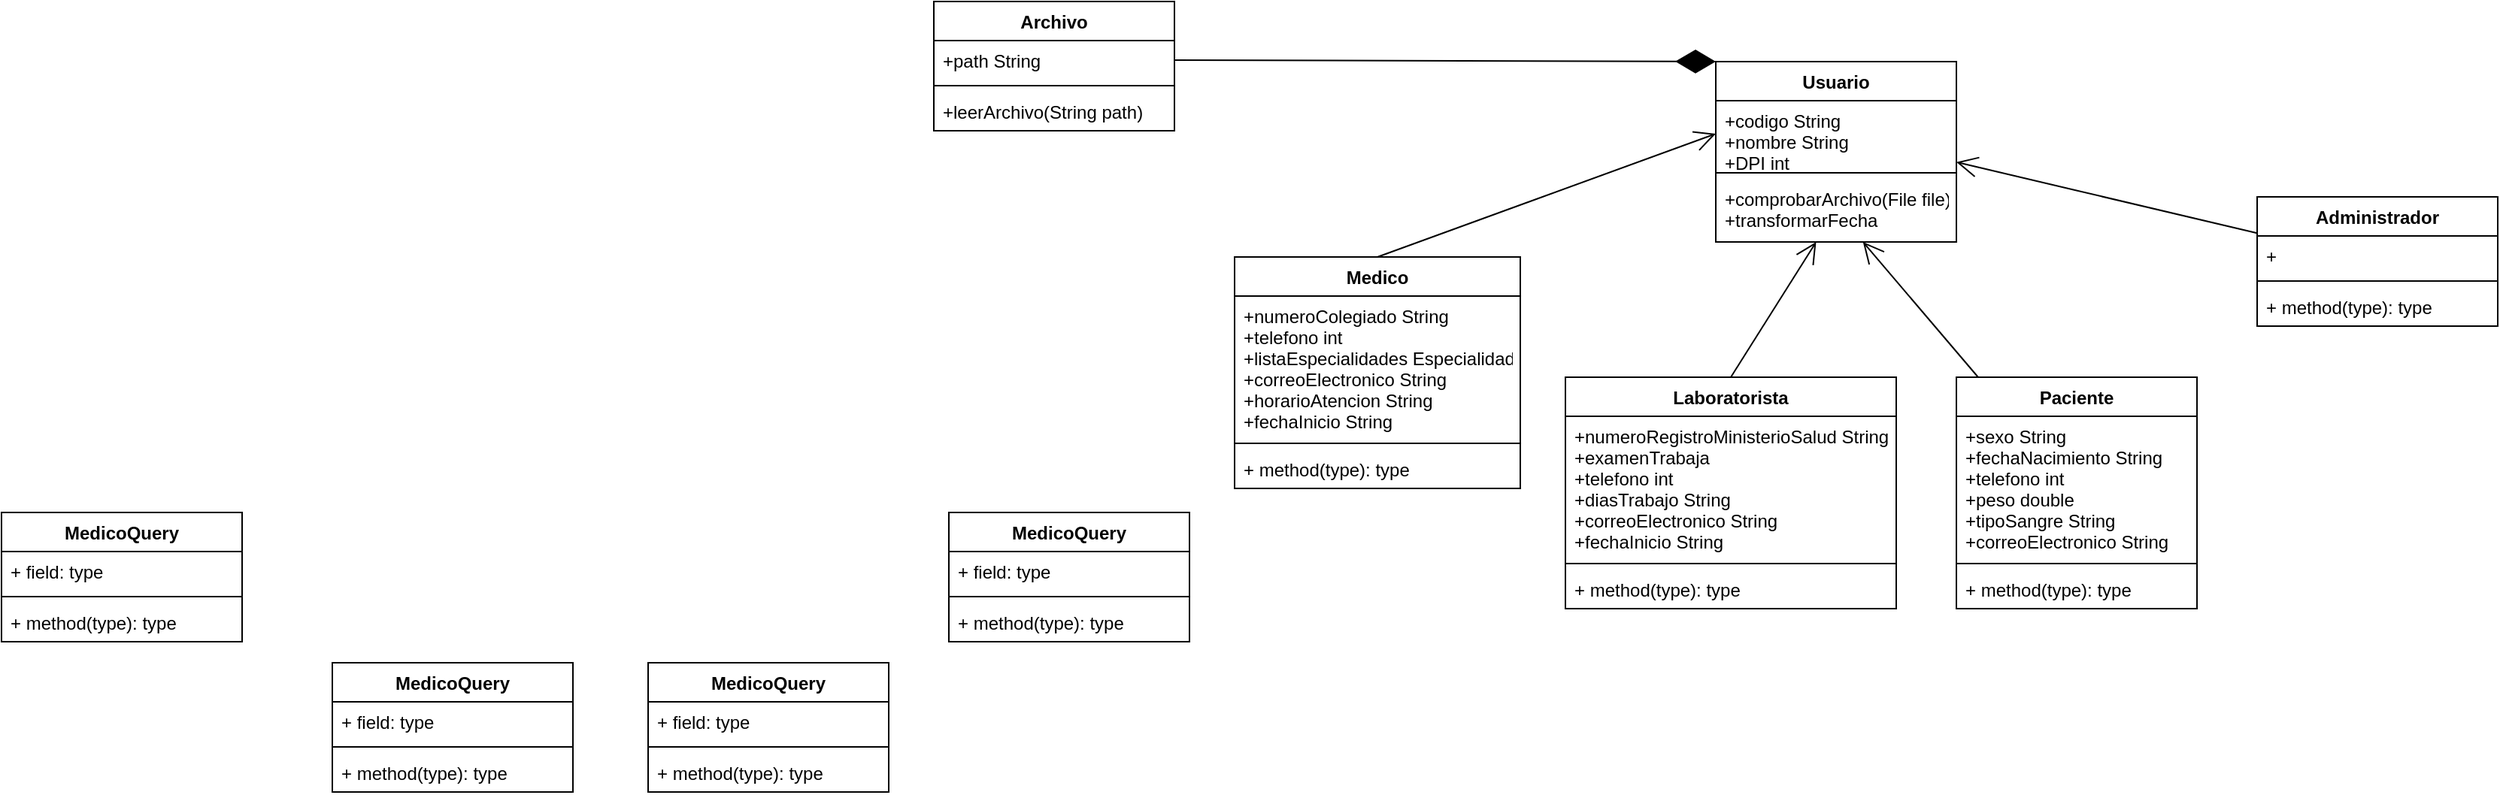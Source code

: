 <mxfile version="13.7.5" type="device"><diagram id="S-KvY3aC6ULpzWA8fwf4" name="Page-1"><mxGraphModel dx="1698" dy="948" grid="1" gridSize="10" guides="1" tooltips="1" connect="1" arrows="1" fold="1" page="1" pageScale="1" pageWidth="850" pageHeight="1100" math="0" shadow="0"><root><mxCell id="0"/><mxCell id="1" parent="0"/><mxCell id="m0LuKjBMokRddU4XmBWT-2" value="Usuario" style="swimlane;fontStyle=1;align=center;verticalAlign=top;childLayout=stackLayout;horizontal=1;startSize=26;horizontalStack=0;resizeParent=1;resizeParentMax=0;resizeLast=0;collapsible=1;marginBottom=0;" vertex="1" parent="1"><mxGeometry x="310" y="50" width="160" height="120" as="geometry"/></mxCell><mxCell id="m0LuKjBMokRddU4XmBWT-3" value="+codigo String&#10;+nombre String&#10;+DPI int" style="text;strokeColor=none;fillColor=none;align=left;verticalAlign=top;spacingLeft=4;spacingRight=4;overflow=hidden;rotatable=0;points=[[0,0.5],[1,0.5]];portConstraint=eastwest;" vertex="1" parent="m0LuKjBMokRddU4XmBWT-2"><mxGeometry y="26" width="160" height="44" as="geometry"/></mxCell><mxCell id="m0LuKjBMokRddU4XmBWT-4" value="" style="line;strokeWidth=1;fillColor=none;align=left;verticalAlign=middle;spacingTop=-1;spacingLeft=3;spacingRight=3;rotatable=0;labelPosition=right;points=[];portConstraint=eastwest;" vertex="1" parent="m0LuKjBMokRddU4XmBWT-2"><mxGeometry y="70" width="160" height="8" as="geometry"/></mxCell><mxCell id="m0LuKjBMokRddU4XmBWT-5" value="+comprobarArchivo(File file)&#10;+transformarFecha" style="text;strokeColor=none;fillColor=none;align=left;verticalAlign=top;spacingLeft=4;spacingRight=4;overflow=hidden;rotatable=0;points=[[0,0.5],[1,0.5]];portConstraint=eastwest;" vertex="1" parent="m0LuKjBMokRddU4XmBWT-2"><mxGeometry y="78" width="160" height="42" as="geometry"/></mxCell><mxCell id="m0LuKjBMokRddU4XmBWT-10" value="Laboratorista" style="swimlane;fontStyle=1;align=center;verticalAlign=top;childLayout=stackLayout;horizontal=1;startSize=26;horizontalStack=0;resizeParent=1;resizeParentMax=0;resizeLast=0;collapsible=1;marginBottom=0;" vertex="1" parent="1"><mxGeometry x="210" y="260" width="220" height="154" as="geometry"/></mxCell><mxCell id="m0LuKjBMokRddU4XmBWT-11" value="+numeroRegistroMinisterioSalud String&#10;+examenTrabaja&#10;+telefono int&#10;+diasTrabajo String&#10;+correoElectronico String&#10;+fechaInicio String" style="text;strokeColor=none;fillColor=none;align=left;verticalAlign=top;spacingLeft=4;spacingRight=4;overflow=hidden;rotatable=0;points=[[0,0.5],[1,0.5]];portConstraint=eastwest;" vertex="1" parent="m0LuKjBMokRddU4XmBWT-10"><mxGeometry y="26" width="220" height="94" as="geometry"/></mxCell><mxCell id="m0LuKjBMokRddU4XmBWT-12" value="" style="line;strokeWidth=1;fillColor=none;align=left;verticalAlign=middle;spacingTop=-1;spacingLeft=3;spacingRight=3;rotatable=0;labelPosition=right;points=[];portConstraint=eastwest;" vertex="1" parent="m0LuKjBMokRddU4XmBWT-10"><mxGeometry y="120" width="220" height="8" as="geometry"/></mxCell><mxCell id="m0LuKjBMokRddU4XmBWT-13" value="+ method(type): type" style="text;strokeColor=none;fillColor=none;align=left;verticalAlign=top;spacingLeft=4;spacingRight=4;overflow=hidden;rotatable=0;points=[[0,0.5],[1,0.5]];portConstraint=eastwest;" vertex="1" parent="m0LuKjBMokRddU4XmBWT-10"><mxGeometry y="128" width="220" height="26" as="geometry"/></mxCell><mxCell id="m0LuKjBMokRddU4XmBWT-14" value="Paciente" style="swimlane;fontStyle=1;align=center;verticalAlign=top;childLayout=stackLayout;horizontal=1;startSize=26;horizontalStack=0;resizeParent=1;resizeParentMax=0;resizeLast=0;collapsible=1;marginBottom=0;" vertex="1" parent="1"><mxGeometry x="470" y="260" width="160" height="154" as="geometry"/></mxCell><mxCell id="m0LuKjBMokRddU4XmBWT-15" value="+sexo String&#10;+fechaNacimiento String&#10;+telefono int&#10;+peso double&#10;+tipoSangre String&#10;+correoElectronico String" style="text;strokeColor=none;fillColor=none;align=left;verticalAlign=top;spacingLeft=4;spacingRight=4;overflow=hidden;rotatable=0;points=[[0,0.5],[1,0.5]];portConstraint=eastwest;" vertex="1" parent="m0LuKjBMokRddU4XmBWT-14"><mxGeometry y="26" width="160" height="94" as="geometry"/></mxCell><mxCell id="m0LuKjBMokRddU4XmBWT-16" value="" style="line;strokeWidth=1;fillColor=none;align=left;verticalAlign=middle;spacingTop=-1;spacingLeft=3;spacingRight=3;rotatable=0;labelPosition=right;points=[];portConstraint=eastwest;" vertex="1" parent="m0LuKjBMokRddU4XmBWT-14"><mxGeometry y="120" width="160" height="8" as="geometry"/></mxCell><mxCell id="m0LuKjBMokRddU4XmBWT-17" value="+ method(type): type" style="text;strokeColor=none;fillColor=none;align=left;verticalAlign=top;spacingLeft=4;spacingRight=4;overflow=hidden;rotatable=0;points=[[0,0.5],[1,0.5]];portConstraint=eastwest;" vertex="1" parent="m0LuKjBMokRddU4XmBWT-14"><mxGeometry y="128" width="160" height="26" as="geometry"/></mxCell><mxCell id="m0LuKjBMokRddU4XmBWT-18" value="Administrador" style="swimlane;fontStyle=1;align=center;verticalAlign=top;childLayout=stackLayout;horizontal=1;startSize=26;horizontalStack=0;resizeParent=1;resizeParentMax=0;resizeLast=0;collapsible=1;marginBottom=0;" vertex="1" parent="1"><mxGeometry x="670" y="140" width="160" height="86" as="geometry"/></mxCell><mxCell id="m0LuKjBMokRddU4XmBWT-19" value="+" style="text;strokeColor=none;fillColor=none;align=left;verticalAlign=top;spacingLeft=4;spacingRight=4;overflow=hidden;rotatable=0;points=[[0,0.5],[1,0.5]];portConstraint=eastwest;" vertex="1" parent="m0LuKjBMokRddU4XmBWT-18"><mxGeometry y="26" width="160" height="26" as="geometry"/></mxCell><mxCell id="m0LuKjBMokRddU4XmBWT-20" value="" style="line;strokeWidth=1;fillColor=none;align=left;verticalAlign=middle;spacingTop=-1;spacingLeft=3;spacingRight=3;rotatable=0;labelPosition=right;points=[];portConstraint=eastwest;" vertex="1" parent="m0LuKjBMokRddU4XmBWT-18"><mxGeometry y="52" width="160" height="8" as="geometry"/></mxCell><mxCell id="m0LuKjBMokRddU4XmBWT-21" value="+ method(type): type" style="text;strokeColor=none;fillColor=none;align=left;verticalAlign=top;spacingLeft=4;spacingRight=4;overflow=hidden;rotatable=0;points=[[0,0.5],[1,0.5]];portConstraint=eastwest;" vertex="1" parent="m0LuKjBMokRddU4XmBWT-18"><mxGeometry y="60" width="160" height="26" as="geometry"/></mxCell><mxCell id="m0LuKjBMokRddU4XmBWT-22" value="" style="endArrow=open;endFill=1;endSize=12;html=1;entryX=0;entryY=0.5;entryDx=0;entryDy=0;exitX=0.5;exitY=0;exitDx=0;exitDy=0;" edge="1" parent="1" source="m0LuKjBMokRddU4XmBWT-6" target="m0LuKjBMokRddU4XmBWT-3"><mxGeometry width="160" relative="1" as="geometry"><mxPoint x="110" y="120" as="sourcePoint"/><mxPoint x="270" y="120" as="targetPoint"/></mxGeometry></mxCell><mxCell id="m0LuKjBMokRddU4XmBWT-23" value="" style="endArrow=open;endFill=1;endSize=12;html=1;exitX=0.5;exitY=0;exitDx=0;exitDy=0;" edge="1" parent="1" source="m0LuKjBMokRddU4XmBWT-10" target="m0LuKjBMokRddU4XmBWT-5"><mxGeometry width="160" relative="1" as="geometry"><mxPoint x="330" y="230" as="sourcePoint"/><mxPoint x="490" y="230" as="targetPoint"/></mxGeometry></mxCell><mxCell id="m0LuKjBMokRddU4XmBWT-25" value="" style="endArrow=open;endFill=1;endSize=12;html=1;" edge="1" parent="1" source="m0LuKjBMokRddU4XmBWT-14" target="m0LuKjBMokRddU4XmBWT-5"><mxGeometry width="160" relative="1" as="geometry"><mxPoint x="540" y="200" as="sourcePoint"/><mxPoint x="700" y="200" as="targetPoint"/></mxGeometry></mxCell><mxCell id="m0LuKjBMokRddU4XmBWT-26" value="" style="endArrow=open;endFill=1;endSize=12;html=1;" edge="1" parent="1" source="m0LuKjBMokRddU4XmBWT-18" target="m0LuKjBMokRddU4XmBWT-3"><mxGeometry width="160" relative="1" as="geometry"><mxPoint x="600" y="150" as="sourcePoint"/><mxPoint x="760" y="150" as="targetPoint"/></mxGeometry></mxCell><mxCell id="m0LuKjBMokRddU4XmBWT-6" value="Medico" style="swimlane;fontStyle=1;align=center;verticalAlign=top;childLayout=stackLayout;horizontal=1;startSize=26;horizontalStack=0;resizeParent=1;resizeParentMax=0;resizeLast=0;collapsible=1;marginBottom=0;" vertex="1" parent="1"><mxGeometry x="-10" y="180" width="190" height="154" as="geometry"/></mxCell><mxCell id="m0LuKjBMokRddU4XmBWT-7" value="+numeroColegiado String&#10;+telefono int&#10;+listaEspecialidades Especialidad&#10;+correoElectronico String&#10;+horarioAtencion String&#10;+fechaInicio String" style="text;strokeColor=none;fillColor=none;align=left;verticalAlign=top;spacingLeft=4;spacingRight=4;overflow=hidden;rotatable=0;points=[[0,0.5],[1,0.5]];portConstraint=eastwest;" vertex="1" parent="m0LuKjBMokRddU4XmBWT-6"><mxGeometry y="26" width="190" height="94" as="geometry"/></mxCell><mxCell id="m0LuKjBMokRddU4XmBWT-8" value="" style="line;strokeWidth=1;fillColor=none;align=left;verticalAlign=middle;spacingTop=-1;spacingLeft=3;spacingRight=3;rotatable=0;labelPosition=right;points=[];portConstraint=eastwest;" vertex="1" parent="m0LuKjBMokRddU4XmBWT-6"><mxGeometry y="120" width="190" height="8" as="geometry"/></mxCell><mxCell id="m0LuKjBMokRddU4XmBWT-9" value="+ method(type): type" style="text;strokeColor=none;fillColor=none;align=left;verticalAlign=top;spacingLeft=4;spacingRight=4;overflow=hidden;rotatable=0;points=[[0,0.5],[1,0.5]];portConstraint=eastwest;" vertex="1" parent="m0LuKjBMokRddU4XmBWT-6"><mxGeometry y="128" width="190" height="26" as="geometry"/></mxCell><mxCell id="m0LuKjBMokRddU4XmBWT-31" value="" style="endArrow=diamondThin;endFill=1;endSize=24;html=1;exitX=1;exitY=0.5;exitDx=0;exitDy=0;entryX=0;entryY=0;entryDx=0;entryDy=0;" edge="1" parent="1" source="m0LuKjBMokRddU4XmBWT-28" target="m0LuKjBMokRddU4XmBWT-2"><mxGeometry width="160" relative="1" as="geometry"><mxPoint x="250" y="20" as="sourcePoint"/><mxPoint x="410" y="20" as="targetPoint"/></mxGeometry></mxCell><mxCell id="m0LuKjBMokRddU4XmBWT-27" value="Archivo" style="swimlane;fontStyle=1;align=center;verticalAlign=top;childLayout=stackLayout;horizontal=1;startSize=26;horizontalStack=0;resizeParent=1;resizeParentMax=0;resizeLast=0;collapsible=1;marginBottom=0;" vertex="1" parent="1"><mxGeometry x="-210" y="10" width="160" height="86" as="geometry"/></mxCell><mxCell id="m0LuKjBMokRddU4XmBWT-28" value="+path String" style="text;strokeColor=none;fillColor=none;align=left;verticalAlign=top;spacingLeft=4;spacingRight=4;overflow=hidden;rotatable=0;points=[[0,0.5],[1,0.5]];portConstraint=eastwest;" vertex="1" parent="m0LuKjBMokRddU4XmBWT-27"><mxGeometry y="26" width="160" height="26" as="geometry"/></mxCell><mxCell id="m0LuKjBMokRddU4XmBWT-29" value="" style="line;strokeWidth=1;fillColor=none;align=left;verticalAlign=middle;spacingTop=-1;spacingLeft=3;spacingRight=3;rotatable=0;labelPosition=right;points=[];portConstraint=eastwest;" vertex="1" parent="m0LuKjBMokRddU4XmBWT-27"><mxGeometry y="52" width="160" height="8" as="geometry"/></mxCell><mxCell id="m0LuKjBMokRddU4XmBWT-30" value="+leerArchivo(String path)" style="text;strokeColor=none;fillColor=none;align=left;verticalAlign=top;spacingLeft=4;spacingRight=4;overflow=hidden;rotatable=0;points=[[0,0.5],[1,0.5]];portConstraint=eastwest;" vertex="1" parent="m0LuKjBMokRddU4XmBWT-27"><mxGeometry y="60" width="160" height="26" as="geometry"/></mxCell><mxCell id="m0LuKjBMokRddU4XmBWT-36" value="MedicoQuery" style="swimlane;fontStyle=1;align=center;verticalAlign=top;childLayout=stackLayout;horizontal=1;startSize=26;horizontalStack=0;resizeParent=1;resizeParentMax=0;resizeLast=0;collapsible=1;marginBottom=0;" vertex="1" parent="1"><mxGeometry x="-610" y="450" width="160" height="86" as="geometry"/></mxCell><mxCell id="m0LuKjBMokRddU4XmBWT-37" value="+ field: type" style="text;strokeColor=none;fillColor=none;align=left;verticalAlign=top;spacingLeft=4;spacingRight=4;overflow=hidden;rotatable=0;points=[[0,0.5],[1,0.5]];portConstraint=eastwest;" vertex="1" parent="m0LuKjBMokRddU4XmBWT-36"><mxGeometry y="26" width="160" height="26" as="geometry"/></mxCell><mxCell id="m0LuKjBMokRddU4XmBWT-38" value="" style="line;strokeWidth=1;fillColor=none;align=left;verticalAlign=middle;spacingTop=-1;spacingLeft=3;spacingRight=3;rotatable=0;labelPosition=right;points=[];portConstraint=eastwest;" vertex="1" parent="m0LuKjBMokRddU4XmBWT-36"><mxGeometry y="52" width="160" height="8" as="geometry"/></mxCell><mxCell id="m0LuKjBMokRddU4XmBWT-39" value="+ method(type): type" style="text;strokeColor=none;fillColor=none;align=left;verticalAlign=top;spacingLeft=4;spacingRight=4;overflow=hidden;rotatable=0;points=[[0,0.5],[1,0.5]];portConstraint=eastwest;" vertex="1" parent="m0LuKjBMokRddU4XmBWT-36"><mxGeometry y="60" width="160" height="26" as="geometry"/></mxCell><mxCell id="m0LuKjBMokRddU4XmBWT-40" value="MedicoQuery" style="swimlane;fontStyle=1;align=center;verticalAlign=top;childLayout=stackLayout;horizontal=1;startSize=26;horizontalStack=0;resizeParent=1;resizeParentMax=0;resizeLast=0;collapsible=1;marginBottom=0;" vertex="1" parent="1"><mxGeometry x="-400" y="450" width="160" height="86" as="geometry"/></mxCell><mxCell id="m0LuKjBMokRddU4XmBWT-41" value="+ field: type" style="text;strokeColor=none;fillColor=none;align=left;verticalAlign=top;spacingLeft=4;spacingRight=4;overflow=hidden;rotatable=0;points=[[0,0.5],[1,0.5]];portConstraint=eastwest;" vertex="1" parent="m0LuKjBMokRddU4XmBWT-40"><mxGeometry y="26" width="160" height="26" as="geometry"/></mxCell><mxCell id="m0LuKjBMokRddU4XmBWT-42" value="" style="line;strokeWidth=1;fillColor=none;align=left;verticalAlign=middle;spacingTop=-1;spacingLeft=3;spacingRight=3;rotatable=0;labelPosition=right;points=[];portConstraint=eastwest;" vertex="1" parent="m0LuKjBMokRddU4XmBWT-40"><mxGeometry y="52" width="160" height="8" as="geometry"/></mxCell><mxCell id="m0LuKjBMokRddU4XmBWT-43" value="+ method(type): type" style="text;strokeColor=none;fillColor=none;align=left;verticalAlign=top;spacingLeft=4;spacingRight=4;overflow=hidden;rotatable=0;points=[[0,0.5],[1,0.5]];portConstraint=eastwest;" vertex="1" parent="m0LuKjBMokRddU4XmBWT-40"><mxGeometry y="60" width="160" height="26" as="geometry"/></mxCell><mxCell id="m0LuKjBMokRddU4XmBWT-32" value="MedicoQuery" style="swimlane;fontStyle=1;align=center;verticalAlign=top;childLayout=stackLayout;horizontal=1;startSize=26;horizontalStack=0;resizeParent=1;resizeParentMax=0;resizeLast=0;collapsible=1;marginBottom=0;" vertex="1" parent="1"><mxGeometry x="-830" y="350" width="160" height="86" as="geometry"/></mxCell><mxCell id="m0LuKjBMokRddU4XmBWT-33" value="+ field: type" style="text;strokeColor=none;fillColor=none;align=left;verticalAlign=top;spacingLeft=4;spacingRight=4;overflow=hidden;rotatable=0;points=[[0,0.5],[1,0.5]];portConstraint=eastwest;" vertex="1" parent="m0LuKjBMokRddU4XmBWT-32"><mxGeometry y="26" width="160" height="26" as="geometry"/></mxCell><mxCell id="m0LuKjBMokRddU4XmBWT-34" value="" style="line;strokeWidth=1;fillColor=none;align=left;verticalAlign=middle;spacingTop=-1;spacingLeft=3;spacingRight=3;rotatable=0;labelPosition=right;points=[];portConstraint=eastwest;" vertex="1" parent="m0LuKjBMokRddU4XmBWT-32"><mxGeometry y="52" width="160" height="8" as="geometry"/></mxCell><mxCell id="m0LuKjBMokRddU4XmBWT-35" value="+ method(type): type" style="text;strokeColor=none;fillColor=none;align=left;verticalAlign=top;spacingLeft=4;spacingRight=4;overflow=hidden;rotatable=0;points=[[0,0.5],[1,0.5]];portConstraint=eastwest;" vertex="1" parent="m0LuKjBMokRddU4XmBWT-32"><mxGeometry y="60" width="160" height="26" as="geometry"/></mxCell><mxCell id="m0LuKjBMokRddU4XmBWT-44" value="MedicoQuery" style="swimlane;fontStyle=1;align=center;verticalAlign=top;childLayout=stackLayout;horizontal=1;startSize=26;horizontalStack=0;resizeParent=1;resizeParentMax=0;resizeLast=0;collapsible=1;marginBottom=0;" vertex="1" parent="1"><mxGeometry x="-200" y="350" width="160" height="86" as="geometry"/></mxCell><mxCell id="m0LuKjBMokRddU4XmBWT-45" value="+ field: type" style="text;strokeColor=none;fillColor=none;align=left;verticalAlign=top;spacingLeft=4;spacingRight=4;overflow=hidden;rotatable=0;points=[[0,0.5],[1,0.5]];portConstraint=eastwest;" vertex="1" parent="m0LuKjBMokRddU4XmBWT-44"><mxGeometry y="26" width="160" height="26" as="geometry"/></mxCell><mxCell id="m0LuKjBMokRddU4XmBWT-46" value="" style="line;strokeWidth=1;fillColor=none;align=left;verticalAlign=middle;spacingTop=-1;spacingLeft=3;spacingRight=3;rotatable=0;labelPosition=right;points=[];portConstraint=eastwest;" vertex="1" parent="m0LuKjBMokRddU4XmBWT-44"><mxGeometry y="52" width="160" height="8" as="geometry"/></mxCell><mxCell id="m0LuKjBMokRddU4XmBWT-47" value="+ method(type): type" style="text;strokeColor=none;fillColor=none;align=left;verticalAlign=top;spacingLeft=4;spacingRight=4;overflow=hidden;rotatable=0;points=[[0,0.5],[1,0.5]];portConstraint=eastwest;" vertex="1" parent="m0LuKjBMokRddU4XmBWT-44"><mxGeometry y="60" width="160" height="26" as="geometry"/></mxCell></root></mxGraphModel></diagram></mxfile>